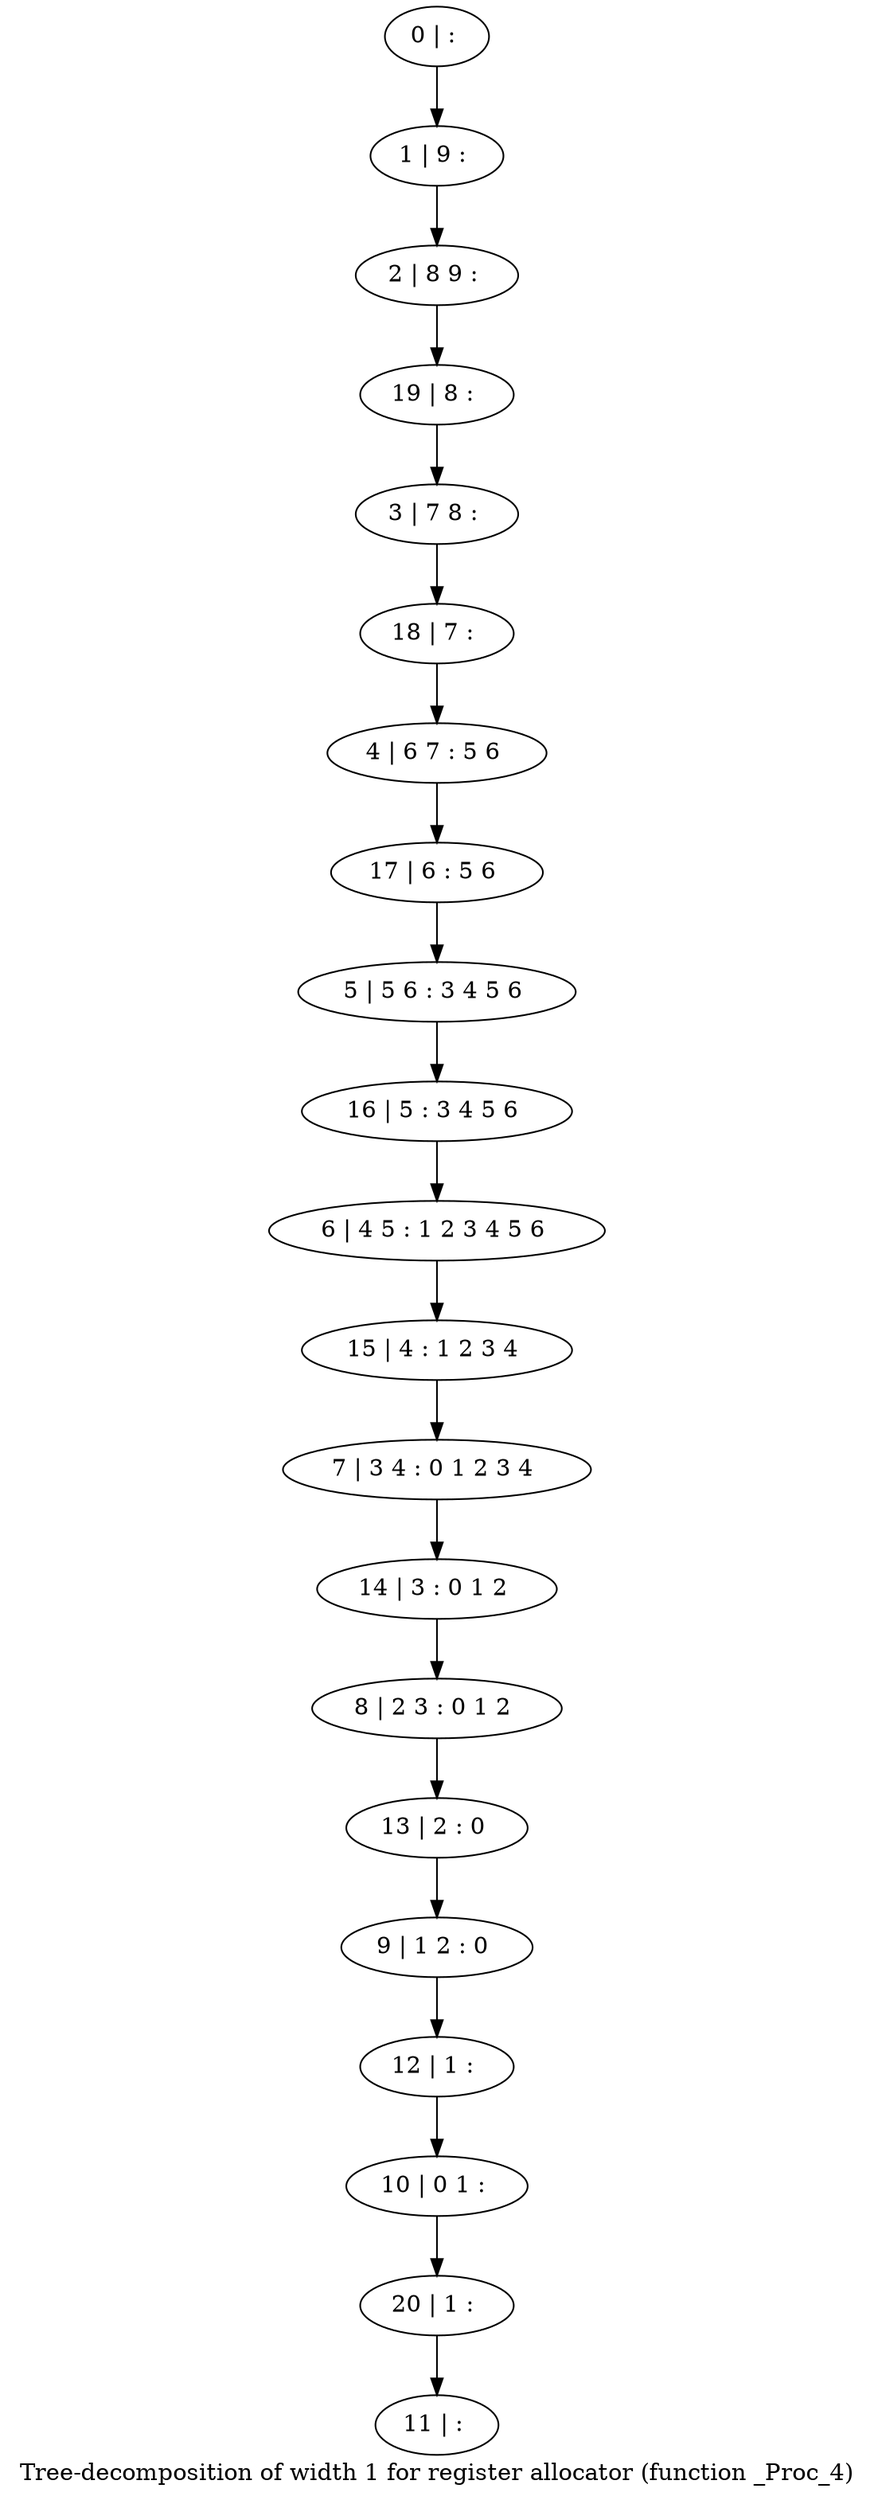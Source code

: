 digraph G {
graph [label="Tree-decomposition of width 1 for register allocator (function _Proc_4)"]
0[label="0 | : "];
1[label="1 | 9 : "];
2[label="2 | 8 9 : "];
3[label="3 | 7 8 : "];
4[label="4 | 6 7 : 5 6 "];
5[label="5 | 5 6 : 3 4 5 6 "];
6[label="6 | 4 5 : 1 2 3 4 5 6 "];
7[label="7 | 3 4 : 0 1 2 3 4 "];
8[label="8 | 2 3 : 0 1 2 "];
9[label="9 | 1 2 : 0 "];
10[label="10 | 0 1 : "];
11[label="11 | : "];
12[label="12 | 1 : "];
13[label="13 | 2 : 0 "];
14[label="14 | 3 : 0 1 2 "];
15[label="15 | 4 : 1 2 3 4 "];
16[label="16 | 5 : 3 4 5 6 "];
17[label="17 | 6 : 5 6 "];
18[label="18 | 7 : "];
19[label="19 | 8 : "];
20[label="20 | 1 : "];
0->1 ;
1->2 ;
12->10 ;
9->12 ;
13->9 ;
8->13 ;
14->8 ;
7->14 ;
15->7 ;
6->15 ;
16->6 ;
5->16 ;
17->5 ;
4->17 ;
18->4 ;
3->18 ;
19->3 ;
2->19 ;
20->11 ;
10->20 ;
}
